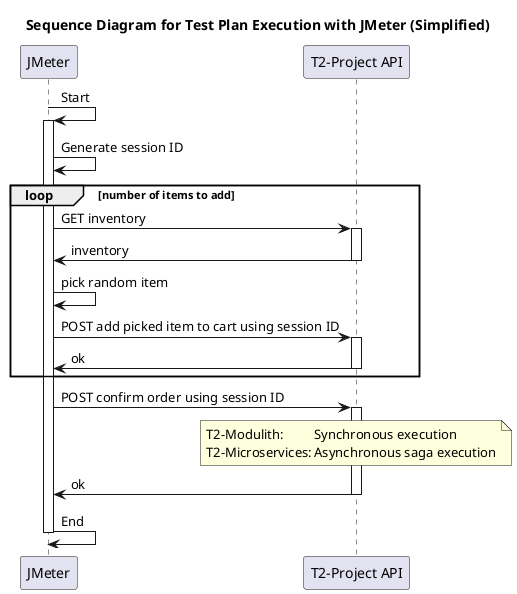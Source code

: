 @startuml sequence-jmeter-simplified

title Sequence Diagram for Test Plan Execution with JMeter (Simplified)

participant "JMeter"           as jmeter
participant "T2-Project API"   as api

jmeter -> jmeter ++ : Start
jmeter -> jmeter : Generate session ID

loop number of items to add
    jmeter -> api ++ : GET inventory
    jmeter <- api -- : inventory
    jmeter -> jmeter : pick random item
    jmeter -> api ++ : POST add picked item to cart using session ID
    jmeter <- api -- : ok
end

jmeter -> api ++ : POST confirm order using session ID
note over api : T2-Modulith:\t\tSynchronous execution \nT2-Microservices:\tAsynchronous saga execution
jmeter <- api -- : ok

jmeter -> jmeter -- : End

@enduml

